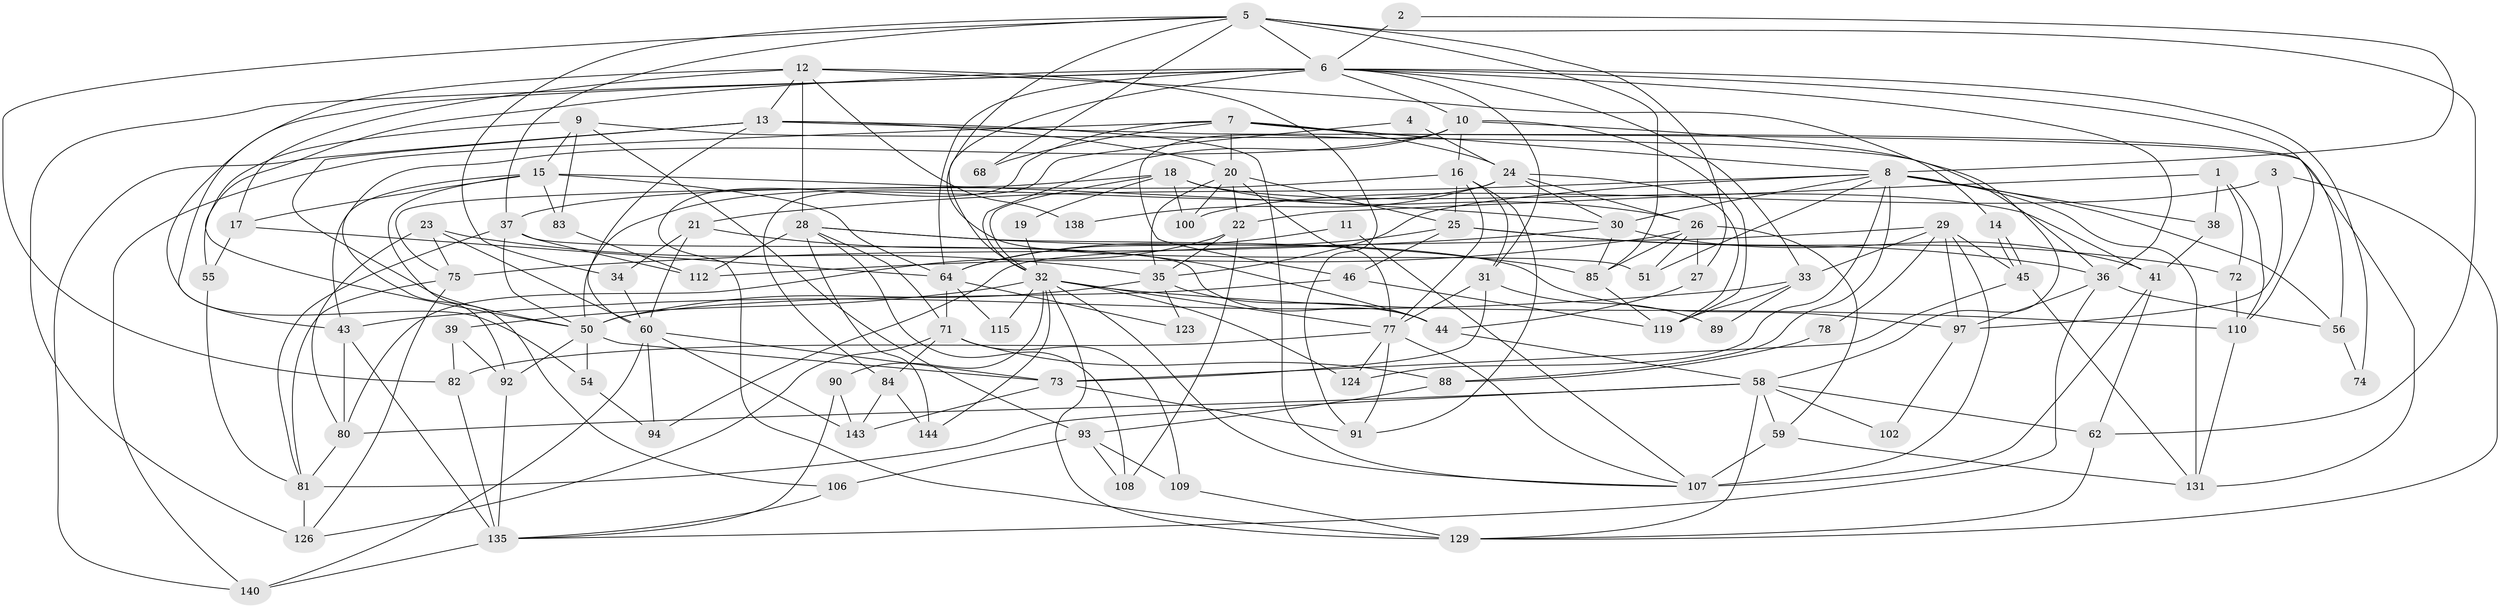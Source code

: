 // Generated by graph-tools (version 1.1) at 2025/52/02/27/25 19:52:04]
// undirected, 96 vertices, 233 edges
graph export_dot {
graph [start="1"]
  node [color=gray90,style=filled];
  1 [super="+111"];
  2;
  3;
  4;
  5 [super="+136"];
  6 [super="+142"];
  7;
  8 [super="+66"];
  9 [super="+137"];
  10 [super="+63"];
  11;
  12 [super="+134"];
  13 [super="+65"];
  14;
  15 [super="+141"];
  16 [super="+117"];
  17;
  18 [super="+69"];
  19;
  20 [super="+76"];
  21 [super="+53"];
  22 [super="+125"];
  23;
  24 [super="+127"];
  25 [super="+103"];
  26 [super="+132"];
  27;
  28 [super="+116"];
  29 [super="+42"];
  30 [super="+99"];
  31 [super="+57"];
  32 [super="+86"];
  33 [super="+122"];
  34;
  35 [super="+61"];
  36 [super="+40"];
  37;
  38;
  39 [super="+49"];
  41 [super="+52"];
  43 [super="+105"];
  44 [super="+48"];
  45 [super="+70"];
  46 [super="+47"];
  50 [super="+101"];
  51;
  54;
  55;
  56;
  58 [super="+96"];
  59 [super="+98"];
  60 [super="+67"];
  62 [super="+79"];
  64 [super="+130"];
  68;
  71;
  72;
  73 [super="+133"];
  74;
  75 [super="+118"];
  77 [super="+104"];
  78;
  80 [super="+114"];
  81 [super="+113"];
  82;
  83;
  84 [super="+95"];
  85 [super="+87"];
  88;
  89;
  90;
  91;
  92;
  93;
  94;
  97;
  100;
  102;
  106;
  107 [super="+121"];
  108;
  109;
  110;
  112 [super="+120"];
  115;
  119;
  123;
  124;
  126 [super="+128"];
  129 [super="+139"];
  131;
  135;
  138;
  140;
  143;
  144;
  1 -- 72;
  1 -- 110;
  1 -- 38;
  1 -- 22;
  2 -- 6;
  2 -- 8;
  3 -- 129;
  3 -- 97;
  3 -- 100;
  4 -- 84;
  4 -- 24;
  5 -- 82;
  5 -- 37;
  5 -- 85 [weight=2];
  5 -- 34;
  5 -- 51;
  5 -- 68;
  5 -- 27;
  5 -- 6;
  5 -- 62;
  6 -- 50;
  6 -- 31;
  6 -- 43;
  6 -- 64;
  6 -- 36;
  6 -- 33;
  6 -- 126 [weight=2];
  6 -- 74;
  6 -- 110;
  6 -- 10;
  6 -- 32;
  7 -- 20;
  7 -- 140;
  7 -- 24;
  7 -- 56;
  7 -- 68;
  7 -- 129;
  7 -- 8;
  8 -- 38;
  8 -- 51;
  8 -- 56;
  8 -- 88;
  8 -- 35;
  8 -- 131;
  8 -- 21;
  8 -- 124;
  8 -- 30;
  9 -- 83;
  9 -- 93;
  9 -- 36;
  9 -- 55;
  9 -- 15;
  10 -- 58;
  10 -- 16;
  10 -- 119;
  10 -- 92;
  10 -- 32;
  10 -- 46;
  11 -- 107;
  11 -- 64;
  12 -- 13;
  12 -- 91;
  12 -- 17;
  12 -- 138;
  12 -- 54;
  12 -- 28 [weight=2];
  12 -- 14;
  13 -- 60;
  13 -- 140;
  13 -- 20;
  13 -- 107;
  13 -- 50;
  13 -- 131;
  14 -- 45;
  14 -- 45;
  15 -- 106;
  15 -- 64;
  15 -- 43;
  15 -- 30;
  15 -- 17;
  15 -- 83;
  16 -- 37;
  16 -- 91;
  16 -- 77;
  16 -- 25;
  16 -- 31;
  17 -- 64;
  17 -- 55;
  18 -- 41;
  18 -- 26;
  18 -- 32;
  18 -- 19;
  18 -- 100;
  18 -- 75;
  19 -- 32;
  20 -- 100;
  20 -- 77;
  20 -- 35;
  20 -- 22;
  20 -- 25;
  21 -- 44;
  21 -- 34;
  21 -- 60;
  22 -- 108;
  22 -- 80;
  22 -- 35;
  23 -- 60;
  23 -- 35;
  23 -- 80;
  23 -- 75;
  24 -- 30;
  24 -- 119;
  24 -- 138;
  24 -- 26;
  24 -- 50;
  25 -- 64;
  25 -- 36;
  25 -- 72;
  25 -- 46;
  26 -- 59;
  26 -- 27;
  26 -- 112;
  26 -- 51;
  26 -- 85;
  27 -- 44;
  28 -- 85;
  28 -- 71;
  28 -- 97;
  28 -- 112;
  28 -- 144;
  28 -- 108;
  29 -- 94;
  29 -- 97;
  29 -- 33;
  29 -- 78;
  29 -- 107 [weight=2];
  29 -- 45;
  30 -- 85;
  30 -- 75;
  30 -- 41;
  31 -- 77;
  31 -- 89;
  31 -- 73;
  32 -- 144;
  32 -- 77;
  32 -- 115;
  32 -- 129;
  32 -- 39;
  32 -- 107;
  32 -- 110;
  32 -- 90;
  32 -- 124;
  33 -- 89;
  33 -- 43;
  33 -- 119;
  34 -- 60;
  35 -- 44;
  35 -- 123;
  35 -- 50;
  36 -- 56;
  36 -- 97;
  36 -- 135;
  37 -- 50;
  37 -- 81;
  37 -- 112;
  37 -- 44;
  38 -- 41;
  39 -- 82;
  39 -- 92;
  41 -- 62;
  41 -- 107;
  43 -- 135;
  43 -- 80;
  44 -- 58;
  45 -- 73;
  45 -- 131;
  46 -- 50;
  46 -- 119;
  50 -- 73;
  50 -- 54;
  50 -- 92;
  54 -- 94;
  55 -- 81;
  56 -- 74;
  58 -- 59;
  58 -- 62;
  58 -- 80;
  58 -- 81;
  58 -- 129;
  58 -- 102;
  59 -- 107 [weight=2];
  59 -- 131;
  60 -- 143;
  60 -- 140;
  60 -- 94;
  60 -- 73;
  62 -- 129;
  64 -- 123;
  64 -- 115;
  64 -- 71;
  71 -- 109;
  71 -- 88;
  71 -- 126;
  71 -- 84;
  72 -- 110;
  73 -- 91;
  73 -- 143;
  75 -- 126;
  75 -- 81;
  77 -- 82;
  77 -- 124;
  77 -- 107;
  77 -- 91;
  78 -- 88;
  80 -- 81;
  81 -- 126;
  82 -- 135;
  83 -- 112;
  84 -- 143;
  84 -- 144;
  85 -- 119;
  88 -- 93;
  90 -- 143;
  90 -- 135;
  92 -- 135;
  93 -- 106;
  93 -- 108;
  93 -- 109;
  97 -- 102;
  106 -- 135;
  109 -- 129;
  110 -- 131;
  135 -- 140;
}
